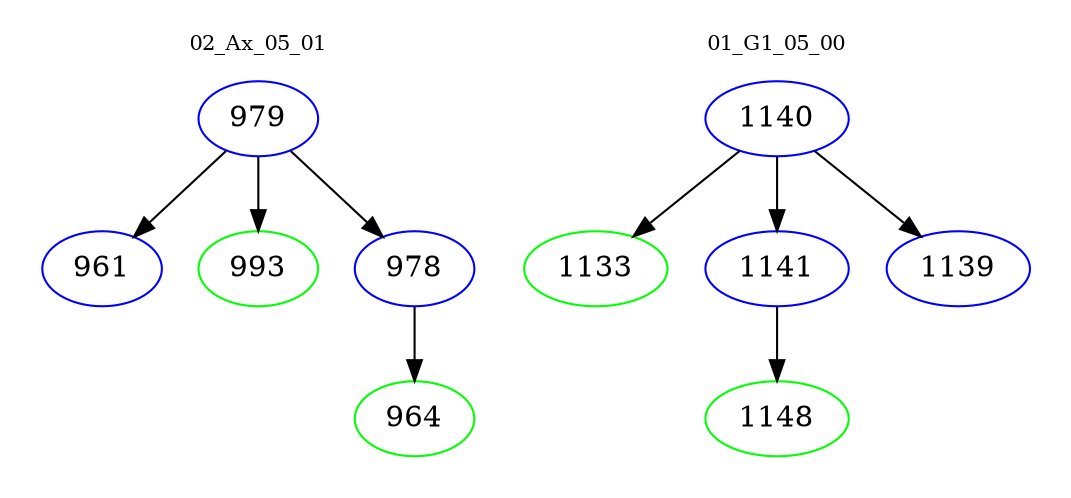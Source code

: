digraph{
subgraph cluster_0 {
color = white
label = "02_Ax_05_01";
fontsize=10;
T0_979 [label="979", color="blue"]
T0_979 -> T0_961 [color="black"]
T0_961 [label="961", color="blue"]
T0_979 -> T0_993 [color="black"]
T0_993 [label="993", color="green"]
T0_979 -> T0_978 [color="black"]
T0_978 [label="978", color="blue"]
T0_978 -> T0_964 [color="black"]
T0_964 [label="964", color="green"]
}
subgraph cluster_1 {
color = white
label = "01_G1_05_00";
fontsize=10;
T1_1140 [label="1140", color="blue"]
T1_1140 -> T1_1133 [color="black"]
T1_1133 [label="1133", color="green"]
T1_1140 -> T1_1141 [color="black"]
T1_1141 [label="1141", color="blue"]
T1_1141 -> T1_1148 [color="black"]
T1_1148 [label="1148", color="green"]
T1_1140 -> T1_1139 [color="black"]
T1_1139 [label="1139", color="blue"]
}
}
